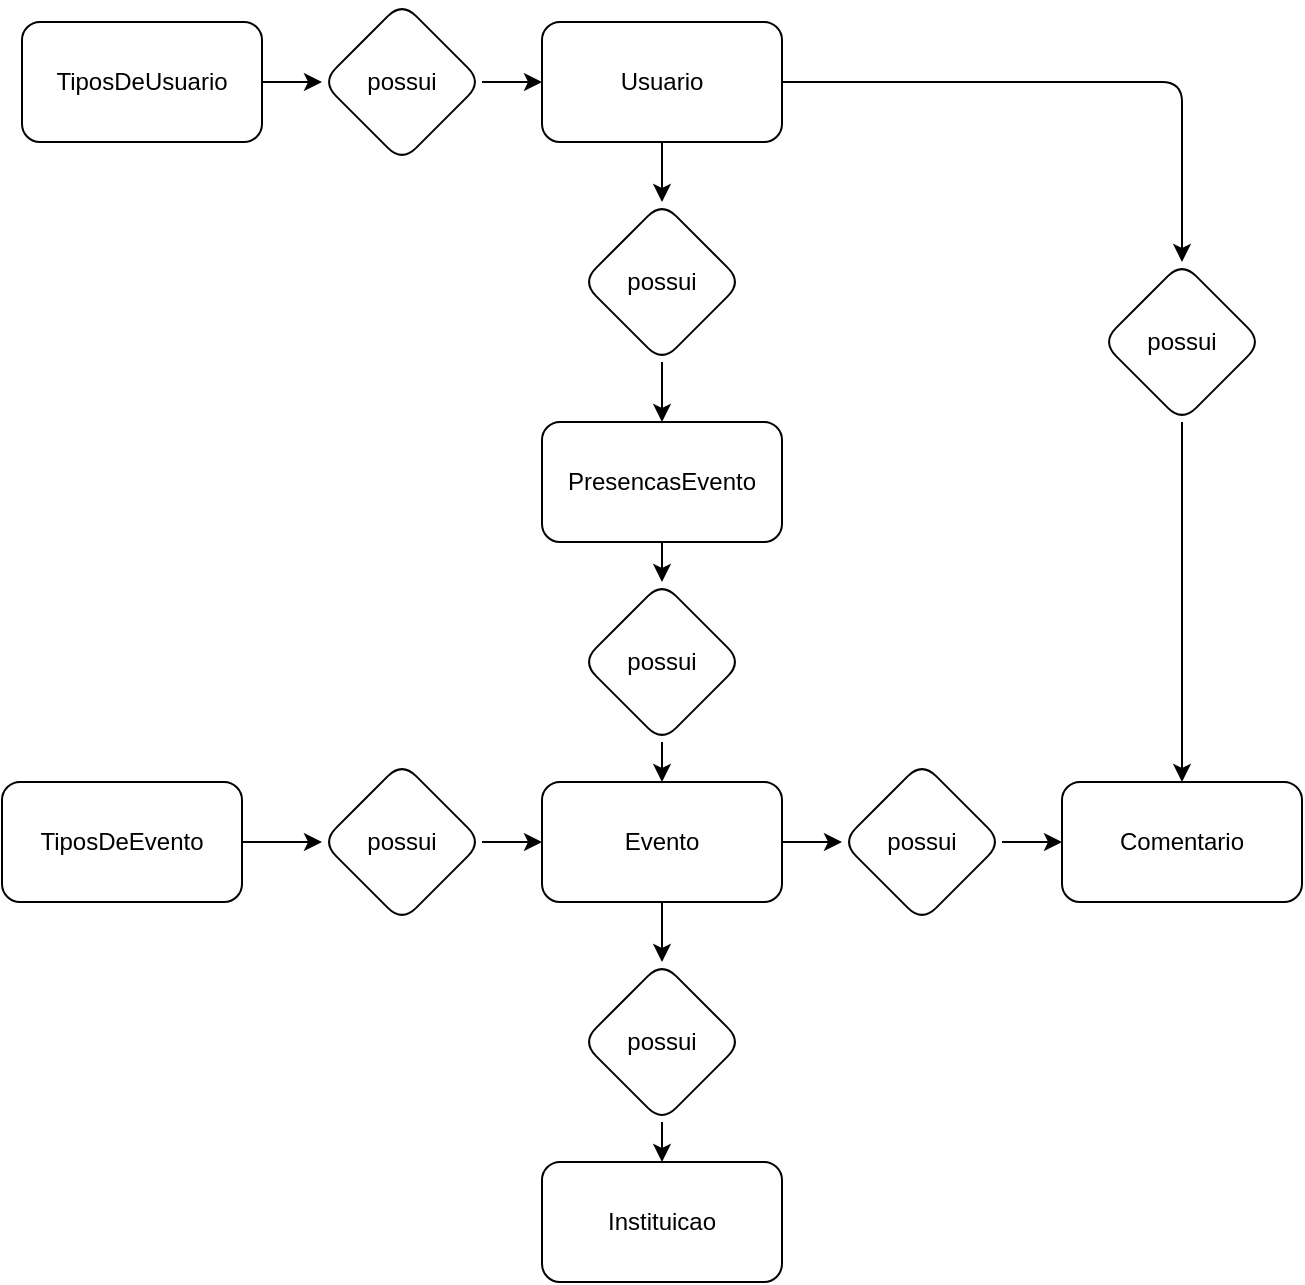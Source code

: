 <mxfile version="21.6.7" type="github">
  <diagram name="Página-1" id="eWhmR71FwGu9TBIKBadz">
    <mxGraphModel dx="1505" dy="1004" grid="1" gridSize="10" guides="1" tooltips="1" connect="1" arrows="1" fold="1" page="0" pageScale="1" pageWidth="827" pageHeight="1169" background="none" math="0" shadow="0">
      <root>
        <mxCell id="0" />
        <mxCell id="1" parent="0" />
        <mxCell id="SQ5YxVUClFADAVRTMp9O-15" style="edgeStyle=orthogonalEdgeStyle;rounded=1;orthogonalLoop=1;jettySize=auto;html=1;entryX=0.5;entryY=0;entryDx=0;entryDy=0;" edge="1" parent="1" source="SQ5YxVUClFADAVRTMp9O-1" target="SQ5YxVUClFADAVRTMp9O-12">
          <mxGeometry relative="1" as="geometry" />
        </mxCell>
        <mxCell id="SQ5YxVUClFADAVRTMp9O-35" style="edgeStyle=orthogonalEdgeStyle;rounded=1;orthogonalLoop=1;jettySize=auto;html=1;entryX=0.5;entryY=0;entryDx=0;entryDy=0;shadow=0;" edge="1" parent="1" source="SQ5YxVUClFADAVRTMp9O-1" target="SQ5YxVUClFADAVRTMp9O-34">
          <mxGeometry relative="1" as="geometry" />
        </mxCell>
        <mxCell id="SQ5YxVUClFADAVRTMp9O-1" value="Usuario" style="rounded=1;whiteSpace=wrap;html=1;" vertex="1" parent="1">
          <mxGeometry x="160" y="-40" width="120" height="60" as="geometry" />
        </mxCell>
        <mxCell id="SQ5YxVUClFADAVRTMp9O-14" style="edgeStyle=orthogonalEdgeStyle;rounded=1;orthogonalLoop=1;jettySize=auto;html=1;entryX=0;entryY=0.5;entryDx=0;entryDy=0;" edge="1" parent="1" source="SQ5YxVUClFADAVRTMp9O-2" target="SQ5YxVUClFADAVRTMp9O-9">
          <mxGeometry relative="1" as="geometry" />
        </mxCell>
        <mxCell id="SQ5YxVUClFADAVRTMp9O-2" value="TiposDeUsuario" style="rounded=1;whiteSpace=wrap;html=1;" vertex="1" parent="1">
          <mxGeometry x="-100" y="-40" width="120" height="60" as="geometry" />
        </mxCell>
        <mxCell id="SQ5YxVUClFADAVRTMp9O-24" style="edgeStyle=orthogonalEdgeStyle;rounded=1;orthogonalLoop=1;jettySize=auto;html=1;entryX=0;entryY=0.5;entryDx=0;entryDy=0;" edge="1" parent="1" source="SQ5YxVUClFADAVRTMp9O-3" target="SQ5YxVUClFADAVRTMp9O-23">
          <mxGeometry relative="1" as="geometry" />
        </mxCell>
        <mxCell id="SQ5YxVUClFADAVRTMp9O-3" value="TiposDeEvento" style="rounded=1;whiteSpace=wrap;html=1;" vertex="1" parent="1">
          <mxGeometry x="-110" y="340" width="120" height="60" as="geometry" />
        </mxCell>
        <mxCell id="SQ5YxVUClFADAVRTMp9O-28" style="edgeStyle=orthogonalEdgeStyle;rounded=1;orthogonalLoop=1;jettySize=auto;html=1;entryX=0.5;entryY=0;entryDx=0;entryDy=0;" edge="1" parent="1" source="SQ5YxVUClFADAVRTMp9O-4" target="SQ5YxVUClFADAVRTMp9O-27">
          <mxGeometry relative="1" as="geometry" />
        </mxCell>
        <mxCell id="SQ5YxVUClFADAVRTMp9O-32" style="edgeStyle=orthogonalEdgeStyle;rounded=1;orthogonalLoop=1;jettySize=auto;html=1;entryX=0;entryY=0.5;entryDx=0;entryDy=0;" edge="1" parent="1" source="SQ5YxVUClFADAVRTMp9O-4" target="SQ5YxVUClFADAVRTMp9O-30">
          <mxGeometry relative="1" as="geometry" />
        </mxCell>
        <mxCell id="SQ5YxVUClFADAVRTMp9O-4" value="Evento" style="rounded=1;whiteSpace=wrap;html=1;" vertex="1" parent="1">
          <mxGeometry x="160" y="340" width="120" height="60" as="geometry" />
        </mxCell>
        <mxCell id="SQ5YxVUClFADAVRTMp9O-20" style="edgeStyle=orthogonalEdgeStyle;rounded=1;orthogonalLoop=1;jettySize=auto;html=1;entryX=0.5;entryY=0;entryDx=0;entryDy=0;" edge="1" parent="1" source="SQ5YxVUClFADAVRTMp9O-5" target="SQ5YxVUClFADAVRTMp9O-18">
          <mxGeometry relative="1" as="geometry" />
        </mxCell>
        <mxCell id="SQ5YxVUClFADAVRTMp9O-5" value="PresencasEvento" style="rounded=1;whiteSpace=wrap;html=1;" vertex="1" parent="1">
          <mxGeometry x="160" y="160" width="120" height="60" as="geometry" />
        </mxCell>
        <mxCell id="SQ5YxVUClFADAVRTMp9O-6" value="Instituicao" style="rounded=1;whiteSpace=wrap;html=1;" vertex="1" parent="1">
          <mxGeometry x="160" y="530" width="120" height="60" as="geometry" />
        </mxCell>
        <mxCell id="SQ5YxVUClFADAVRTMp9O-7" value="Comentario" style="rounded=1;whiteSpace=wrap;html=1;" vertex="1" parent="1">
          <mxGeometry x="420" y="340" width="120" height="60" as="geometry" />
        </mxCell>
        <mxCell id="SQ5YxVUClFADAVRTMp9O-13" style="edgeStyle=orthogonalEdgeStyle;rounded=1;orthogonalLoop=1;jettySize=auto;html=1;entryX=0;entryY=0.5;entryDx=0;entryDy=0;" edge="1" parent="1" source="SQ5YxVUClFADAVRTMp9O-9" target="SQ5YxVUClFADAVRTMp9O-1">
          <mxGeometry relative="1" as="geometry" />
        </mxCell>
        <mxCell id="SQ5YxVUClFADAVRTMp9O-9" value="possui" style="rhombus;whiteSpace=wrap;html=1;rounded=1;" vertex="1" parent="1">
          <mxGeometry x="50" y="-50" width="80" height="80" as="geometry" />
        </mxCell>
        <mxCell id="SQ5YxVUClFADAVRTMp9O-16" style="edgeStyle=orthogonalEdgeStyle;rounded=1;orthogonalLoop=1;jettySize=auto;html=1;entryX=0.5;entryY=0;entryDx=0;entryDy=0;" edge="1" parent="1" source="SQ5YxVUClFADAVRTMp9O-12" target="SQ5YxVUClFADAVRTMp9O-5">
          <mxGeometry relative="1" as="geometry" />
        </mxCell>
        <mxCell id="SQ5YxVUClFADAVRTMp9O-12" value="possui" style="rhombus;whiteSpace=wrap;html=1;rounded=1;" vertex="1" parent="1">
          <mxGeometry x="180" y="50" width="80" height="80" as="geometry" />
        </mxCell>
        <mxCell id="SQ5YxVUClFADAVRTMp9O-21" style="edgeStyle=orthogonalEdgeStyle;rounded=1;orthogonalLoop=1;jettySize=auto;html=1;entryX=0.5;entryY=0;entryDx=0;entryDy=0;" edge="1" parent="1" source="SQ5YxVUClFADAVRTMp9O-18" target="SQ5YxVUClFADAVRTMp9O-4">
          <mxGeometry relative="1" as="geometry" />
        </mxCell>
        <mxCell id="SQ5YxVUClFADAVRTMp9O-18" value="possui" style="rhombus;whiteSpace=wrap;html=1;rounded=1;" vertex="1" parent="1">
          <mxGeometry x="180" y="240" width="80" height="80" as="geometry" />
        </mxCell>
        <mxCell id="SQ5YxVUClFADAVRTMp9O-26" style="edgeStyle=orthogonalEdgeStyle;rounded=1;orthogonalLoop=1;jettySize=auto;html=1;entryX=0;entryY=0.5;entryDx=0;entryDy=0;" edge="1" parent="1" source="SQ5YxVUClFADAVRTMp9O-23" target="SQ5YxVUClFADAVRTMp9O-4">
          <mxGeometry relative="1" as="geometry" />
        </mxCell>
        <mxCell id="SQ5YxVUClFADAVRTMp9O-23" value="possui" style="rhombus;whiteSpace=wrap;html=1;rounded=1;" vertex="1" parent="1">
          <mxGeometry x="50" y="330" width="80" height="80" as="geometry" />
        </mxCell>
        <mxCell id="SQ5YxVUClFADAVRTMp9O-29" style="edgeStyle=orthogonalEdgeStyle;rounded=1;orthogonalLoop=1;jettySize=auto;html=1;entryX=0.5;entryY=0;entryDx=0;entryDy=0;" edge="1" parent="1" source="SQ5YxVUClFADAVRTMp9O-27" target="SQ5YxVUClFADAVRTMp9O-6">
          <mxGeometry relative="1" as="geometry" />
        </mxCell>
        <mxCell id="SQ5YxVUClFADAVRTMp9O-27" value="possui" style="rhombus;whiteSpace=wrap;html=1;rounded=1;" vertex="1" parent="1">
          <mxGeometry x="180" y="430" width="80" height="80" as="geometry" />
        </mxCell>
        <mxCell id="SQ5YxVUClFADAVRTMp9O-33" style="edgeStyle=orthogonalEdgeStyle;rounded=1;orthogonalLoop=1;jettySize=auto;html=1;entryX=0;entryY=0.5;entryDx=0;entryDy=0;" edge="1" parent="1" source="SQ5YxVUClFADAVRTMp9O-30" target="SQ5YxVUClFADAVRTMp9O-7">
          <mxGeometry relative="1" as="geometry" />
        </mxCell>
        <mxCell id="SQ5YxVUClFADAVRTMp9O-30" value="possui" style="rhombus;whiteSpace=wrap;html=1;rounded=1;" vertex="1" parent="1">
          <mxGeometry x="310" y="330" width="80" height="80" as="geometry" />
        </mxCell>
        <mxCell id="SQ5YxVUClFADAVRTMp9O-36" style="edgeStyle=orthogonalEdgeStyle;rounded=1;orthogonalLoop=1;jettySize=auto;html=1;entryX=0.5;entryY=0;entryDx=0;entryDy=0;" edge="1" parent="1" source="SQ5YxVUClFADAVRTMp9O-34" target="SQ5YxVUClFADAVRTMp9O-7">
          <mxGeometry relative="1" as="geometry" />
        </mxCell>
        <mxCell id="SQ5YxVUClFADAVRTMp9O-34" value="possui" style="rhombus;whiteSpace=wrap;html=1;rounded=1;" vertex="1" parent="1">
          <mxGeometry x="440" y="80" width="80" height="80" as="geometry" />
        </mxCell>
      </root>
    </mxGraphModel>
  </diagram>
</mxfile>
